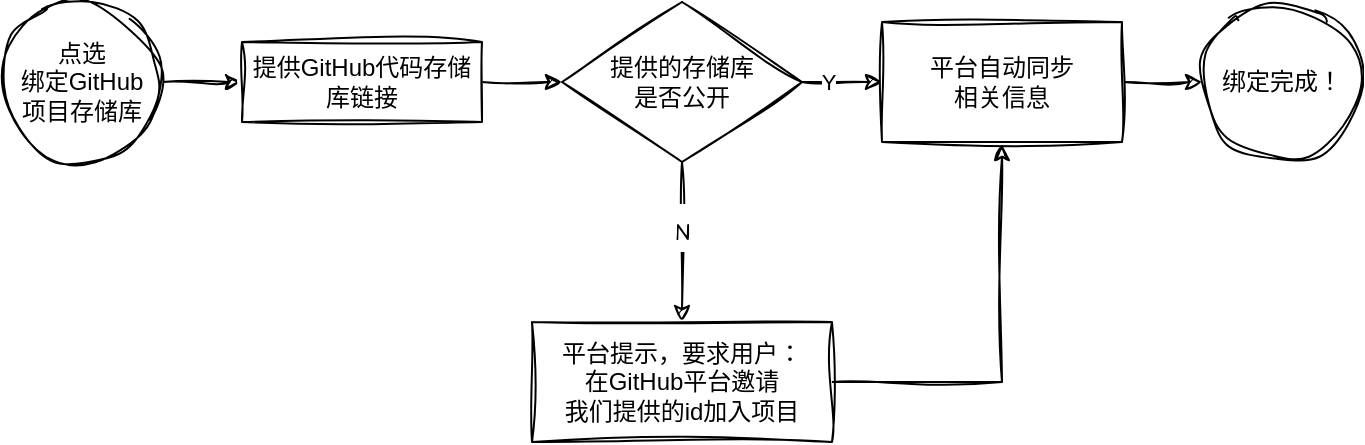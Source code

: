 <mxfile>
    <diagram name="第 1 页" id="eOHOjZIOPD_4_yfJL2AY">
        <mxGraphModel dx="1781" dy="1139" grid="1" gridSize="10" guides="1" tooltips="1" connect="1" arrows="1" fold="1" page="1" pageScale="1" pageWidth="827" pageHeight="1169" math="0" shadow="0">
            <root>
                <mxCell id="0"/>
                <mxCell id="1" parent="0"/>
                <mxCell id="10Ostz9Ktq01Javnzbu8-3" style="edgeStyle=orthogonalEdgeStyle;rounded=0;orthogonalLoop=1;jettySize=auto;html=1;entryX=0;entryY=0.5;entryDx=0;entryDy=0;sketch=1;curveFitting=1;jiggle=2;" parent="1" source="10Ostz9Ktq01Javnzbu8-1" target="10Ostz9Ktq01Javnzbu8-2" edge="1">
                    <mxGeometry relative="1" as="geometry"/>
                </mxCell>
                <mxCell id="10Ostz9Ktq01Javnzbu8-1" value="点选&lt;br&gt;绑定GitHub&lt;br&gt;项目存储库" style="ellipse;whiteSpace=wrap;html=1;aspect=fixed;sketch=1;curveFitting=1;jiggle=2;" parent="1" vertex="1">
                    <mxGeometry x="40" y="200" width="80" height="80" as="geometry"/>
                </mxCell>
                <mxCell id="10Ostz9Ktq01Javnzbu8-5" style="edgeStyle=orthogonalEdgeStyle;rounded=0;orthogonalLoop=1;jettySize=auto;html=1;entryX=0;entryY=0.5;entryDx=0;entryDy=0;sketch=1;curveFitting=1;jiggle=2;" parent="1" source="10Ostz9Ktq01Javnzbu8-2" target="10Ostz9Ktq01Javnzbu8-4" edge="1">
                    <mxGeometry relative="1" as="geometry"/>
                </mxCell>
                <mxCell id="10Ostz9Ktq01Javnzbu8-2" value="提供GitHub代码存储库链接" style="rounded=0;whiteSpace=wrap;html=1;sketch=1;curveFitting=1;jiggle=2;" parent="1" vertex="1">
                    <mxGeometry x="160" y="220" width="120" height="40" as="geometry"/>
                </mxCell>
                <mxCell id="10Ostz9Ktq01Javnzbu8-11" style="edgeStyle=orthogonalEdgeStyle;rounded=0;orthogonalLoop=1;jettySize=auto;html=1;entryX=0;entryY=0.5;entryDx=0;entryDy=0;sketch=1;curveFitting=1;jiggle=2;" parent="1" source="10Ostz9Ktq01Javnzbu8-4" target="10Ostz9Ktq01Javnzbu8-10" edge="1">
                    <mxGeometry relative="1" as="geometry"/>
                </mxCell>
                <mxCell id="10Ostz9Ktq01Javnzbu8-12" value="Y" style="edgeLabel;html=1;align=center;verticalAlign=middle;resizable=0;points=[];sketch=1;curveFitting=1;jiggle=2;" parent="10Ostz9Ktq01Javnzbu8-11" vertex="1" connectable="0">
                    <mxGeometry x="-0.354" relative="1" as="geometry">
                        <mxPoint as="offset"/>
                    </mxGeometry>
                </mxCell>
                <mxCell id="3" style="edgeStyle=none;sketch=1;hachureGap=4;jiggle=2;curveFitting=1;html=1;entryX=0.5;entryY=0;entryDx=0;entryDy=0;fontFamily=Architects Daughter;fontSource=https%3A%2F%2Ffonts.googleapis.com%2Fcss%3Ffamily%3DArchitects%2BDaughter;fontSize=16;" parent="1" source="10Ostz9Ktq01Javnzbu8-4" target="10Ostz9Ktq01Javnzbu8-6" edge="1">
                    <mxGeometry relative="1" as="geometry"/>
                </mxCell>
                <mxCell id="4" value="&lt;font style=&quot;font-size: 11px;&quot;&gt;N&lt;/font&gt;" style="edgeLabel;html=1;align=center;verticalAlign=middle;resizable=0;points=[];fontSize=20;fontFamily=Architects Daughter;" parent="3" vertex="1" connectable="0">
                    <mxGeometry x="-0.403" y="1" relative="1" as="geometry">
                        <mxPoint x="-1" y="8" as="offset"/>
                    </mxGeometry>
                </mxCell>
                <mxCell id="10Ostz9Ktq01Javnzbu8-4" value="提供的存储库&lt;br&gt;是否公开" style="rhombus;whiteSpace=wrap;html=1;sketch=1;curveFitting=1;jiggle=2;" parent="1" vertex="1">
                    <mxGeometry x="320" y="200" width="120" height="80" as="geometry"/>
                </mxCell>
                <mxCell id="10Ostz9Ktq01Javnzbu8-13" style="edgeStyle=orthogonalEdgeStyle;rounded=0;orthogonalLoop=1;jettySize=auto;html=1;sketch=1;curveFitting=1;jiggle=2;exitX=1;exitY=0.5;exitDx=0;exitDy=0;" parent="1" source="10Ostz9Ktq01Javnzbu8-6" edge="1">
                    <mxGeometry relative="1" as="geometry">
                        <Array as="points">
                            <mxPoint x="540" y="390"/>
                            <mxPoint x="540" y="271"/>
                        </Array>
                        <mxPoint x="540" y="271" as="targetPoint"/>
                    </mxGeometry>
                </mxCell>
                <mxCell id="10Ostz9Ktq01Javnzbu8-6" value="平台提示，要求用户：&lt;br&gt;在GitHub平台邀请&lt;br&gt;我们提供的id加入项目" style="rounded=0;whiteSpace=wrap;html=1;sketch=1;curveFitting=1;jiggle=2;" parent="1" vertex="1">
                    <mxGeometry x="305" y="360" width="150" height="60" as="geometry"/>
                </mxCell>
                <mxCell id="58FQWNVrNWG30O1-0_ra-2" style="edgeStyle=orthogonalEdgeStyle;rounded=0;orthogonalLoop=1;jettySize=auto;html=1;entryX=0;entryY=0.5;entryDx=0;entryDy=0;sketch=1;curveFitting=1;jiggle=2;" parent="1" source="10Ostz9Ktq01Javnzbu8-10" target="58FQWNVrNWG30O1-0_ra-1" edge="1">
                    <mxGeometry relative="1" as="geometry"/>
                </mxCell>
                <mxCell id="10Ostz9Ktq01Javnzbu8-10" value="平台自动同步&lt;br&gt;相关信息" style="rounded=0;whiteSpace=wrap;html=1;sketch=1;curveFitting=1;jiggle=2;" parent="1" vertex="1">
                    <mxGeometry x="480" y="210" width="120" height="60" as="geometry"/>
                </mxCell>
                <mxCell id="58FQWNVrNWG30O1-0_ra-1" value="绑定完成！" style="ellipse;whiteSpace=wrap;html=1;aspect=fixed;sketch=1;curveFitting=1;jiggle=2;" parent="1" vertex="1">
                    <mxGeometry x="640" y="200" width="80" height="80" as="geometry"/>
                </mxCell>
            </root>
        </mxGraphModel>
    </diagram>
    <diagram id="w_whIr7a8MEiAXfDzq4x" name="第 2 页">
        <mxGraphModel dx="848" dy="542" grid="1" gridSize="10" guides="1" tooltips="1" connect="1" arrows="1" fold="1" page="1" pageScale="1" pageWidth="1169" pageHeight="827" math="0" shadow="0">
            <root>
                <mxCell id="0"/>
                <mxCell id="1" parent="0"/>
                <mxCell id="sW9o6Y7h79L4V-O7xftM-3" style="edgeStyle=none;sketch=1;hachureGap=4;jiggle=2;curveFitting=1;html=1;entryX=0;entryY=0.5;entryDx=0;entryDy=0;fontFamily=Architects Daughter;fontSource=https%3A%2F%2Ffonts.googleapis.com%2Fcss%3Ffamily%3DArchitects%2BDaughter;fontSize=11;" edge="1" parent="1" source="sW9o6Y7h79L4V-O7xftM-1" target="sW9o6Y7h79L4V-O7xftM-2">
                    <mxGeometry relative="1" as="geometry"/>
                </mxCell>
                <mxCell id="sW9o6Y7h79L4V-O7xftM-5" style="edgeStyle=none;sketch=1;hachureGap=4;jiggle=2;curveFitting=1;html=1;entryX=0;entryY=0.5;entryDx=0;entryDy=0;fontFamily=Architects Daughter;fontSource=https%3A%2F%2Ffonts.googleapis.com%2Fcss%3Ffamily%3DArchitects%2BDaughter;fontSize=11;" edge="1" parent="1" source="sW9o6Y7h79L4V-O7xftM-1" target="sW9o6Y7h79L4V-O7xftM-4">
                    <mxGeometry relative="1" as="geometry"/>
                </mxCell>
                <mxCell id="sW9o6Y7h79L4V-O7xftM-1" value="将GitHub进展&lt;br&gt;关联到任务" style="ellipse;whiteSpace=wrap;html=1;aspect=fixed;sketch=1;hachureGap=4;jiggle=2;curveFitting=1;fontFamily=Architects Daughter;fontSource=https%3A%2F%2Ffonts.googleapis.com%2Fcss%3Ffamily%3DArchitects%2BDaughter;fontSize=11;" vertex="1" parent="1">
                    <mxGeometry x="280" y="320" width="80" height="80" as="geometry"/>
                </mxCell>
                <mxCell id="sW9o6Y7h79L4V-O7xftM-8" style="edgeStyle=none;sketch=1;hachureGap=4;jiggle=2;curveFitting=1;html=1;entryX=0;entryY=0.5;entryDx=0;entryDy=0;fontFamily=Architects Daughter;fontSource=https%3A%2F%2Ffonts.googleapis.com%2Fcss%3Ffamily%3DArchitects%2BDaughter;fontSize=11;" edge="1" parent="1" source="sW9o6Y7h79L4V-O7xftM-2" target="sW9o6Y7h79L4V-O7xftM-6">
                    <mxGeometry relative="1" as="geometry"/>
                </mxCell>
                <mxCell id="sW9o6Y7h79L4V-O7xftM-2" value="在GitHub进展预览界面" style="rounded=0;whiteSpace=wrap;html=1;sketch=1;hachureGap=4;jiggle=2;curveFitting=1;fontFamily=Architects Daughter;fontSource=https%3A%2F%2Ffonts.googleapis.com%2Fcss%3Ffamily%3DArchitects%2BDaughter;fontSize=11;" vertex="1" parent="1">
                    <mxGeometry x="400" y="300" width="120" height="40" as="geometry"/>
                </mxCell>
                <mxCell id="sW9o6Y7h79L4V-O7xftM-9" style="edgeStyle=none;sketch=1;hachureGap=4;jiggle=2;curveFitting=1;html=1;entryX=0;entryY=0.5;entryDx=0;entryDy=0;fontFamily=Architects Daughter;fontSource=https%3A%2F%2Ffonts.googleapis.com%2Fcss%3Ffamily%3DArchitects%2BDaughter;fontSize=11;" edge="1" parent="1" source="sW9o6Y7h79L4V-O7xftM-4" target="sW9o6Y7h79L4V-O7xftM-7">
                    <mxGeometry relative="1" as="geometry"/>
                </mxCell>
                <mxCell id="sW9o6Y7h79L4V-O7xftM-4" value="在任务查看界面" style="rounded=0;whiteSpace=wrap;html=1;sketch=1;hachureGap=4;jiggle=2;curveFitting=1;fontFamily=Architects Daughter;fontSource=https%3A%2F%2Ffonts.googleapis.com%2Fcss%3Ffamily%3DArchitects%2BDaughter;fontSize=11;" vertex="1" parent="1">
                    <mxGeometry x="400" y="380" width="120" height="40" as="geometry"/>
                </mxCell>
                <mxCell id="sW9o6Y7h79L4V-O7xftM-11" style="edgeStyle=none;sketch=1;hachureGap=4;jiggle=2;curveFitting=1;html=1;fontFamily=Architects Daughter;fontSource=https%3A%2F%2Ffonts.googleapis.com%2Fcss%3Ffamily%3DArchitects%2BDaughter;fontSize=11;" edge="1" parent="1" source="sW9o6Y7h79L4V-O7xftM-6" target="sW9o6Y7h79L4V-O7xftM-10">
                    <mxGeometry relative="1" as="geometry"/>
                </mxCell>
                <mxCell id="sW9o6Y7h79L4V-O7xftM-6" value="点击按钮选择任务" style="rounded=0;whiteSpace=wrap;html=1;sketch=1;hachureGap=4;jiggle=2;curveFitting=1;fontFamily=Architects Daughter;fontSource=https%3A%2F%2Ffonts.googleapis.com%2Fcss%3Ffamily%3DArchitects%2BDaughter;fontSize=11;" vertex="1" parent="1">
                    <mxGeometry x="560" y="300" width="140" height="40" as="geometry"/>
                </mxCell>
                <mxCell id="sW9o6Y7h79L4V-O7xftM-13" style="edgeStyle=none;sketch=1;hachureGap=4;jiggle=2;curveFitting=1;html=1;fontFamily=Architects Daughter;fontSource=https%3A%2F%2Ffonts.googleapis.com%2Fcss%3Ffamily%3DArchitects%2BDaughter;fontSize=11;" edge="1" parent="1" source="sW9o6Y7h79L4V-O7xftM-7" target="sW9o6Y7h79L4V-O7xftM-10">
                    <mxGeometry relative="1" as="geometry"/>
                </mxCell>
                <mxCell id="sW9o6Y7h79L4V-O7xftM-7" value="点击按钮选择GitHub进展" style="rounded=0;whiteSpace=wrap;html=1;sketch=1;hachureGap=4;jiggle=2;curveFitting=1;fontFamily=Architects Daughter;fontSource=https%3A%2F%2Ffonts.googleapis.com%2Fcss%3Ffamily%3DArchitects%2BDaughter;fontSize=11;" vertex="1" parent="1">
                    <mxGeometry x="560" y="380" width="140" height="40" as="geometry"/>
                </mxCell>
                <mxCell id="sW9o6Y7h79L4V-O7xftM-10" value="完成关联" style="ellipse;whiteSpace=wrap;html=1;aspect=fixed;sketch=1;hachureGap=4;jiggle=2;curveFitting=1;fontFamily=Architects Daughter;fontSource=https%3A%2F%2Ffonts.googleapis.com%2Fcss%3Ffamily%3DArchitects%2BDaughter;fontSize=11;" vertex="1" parent="1">
                    <mxGeometry x="760" y="320" width="80" height="80" as="geometry"/>
                </mxCell>
            </root>
        </mxGraphModel>
    </diagram>
</mxfile>